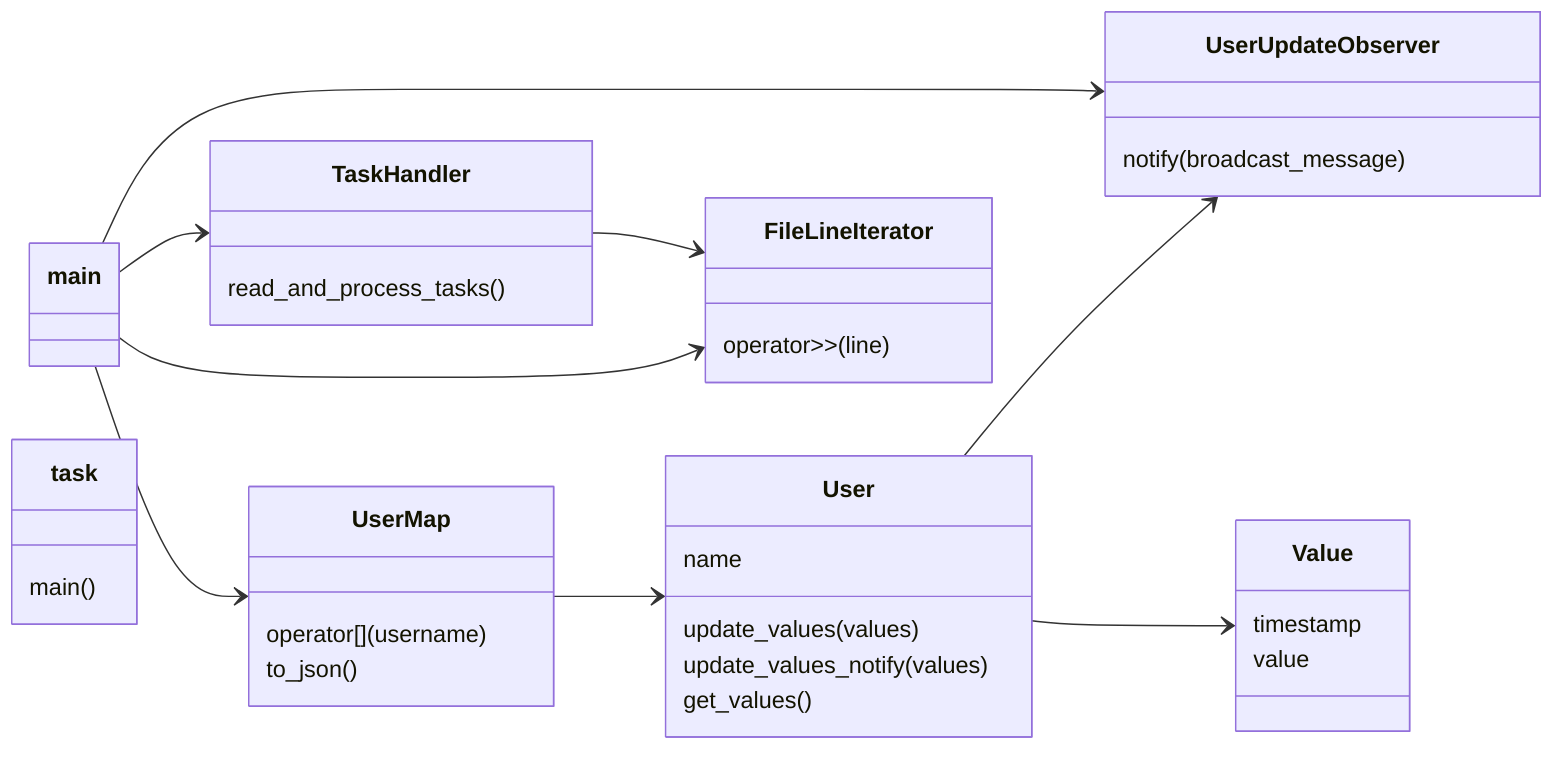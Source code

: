 classDiagram
  direction LR
  main --> UserMap
  UserMap --> User
  User --> UserUpdateObserver
  User --> Value
  main --> FileLineIterator
  main --> TaskHandler
  main --> UserUpdateObserver
  TaskHandler --> FileLineIterator
  class task {
    main()
  }
  class UserMap {
    operator[](username)
    to_json()
  }
  class User {
    name
    update_values(values)
    update_values_notify(values)
    get_values()
  }
  class Value {
    timestamp
    value
  }
  class UserUpdateObserver {
    notify(broadcast_message)
  }
  class TaskHandler {
    read_and_process_tasks()
  }
  class FileLineIterator {
    operator>>(line)
  }